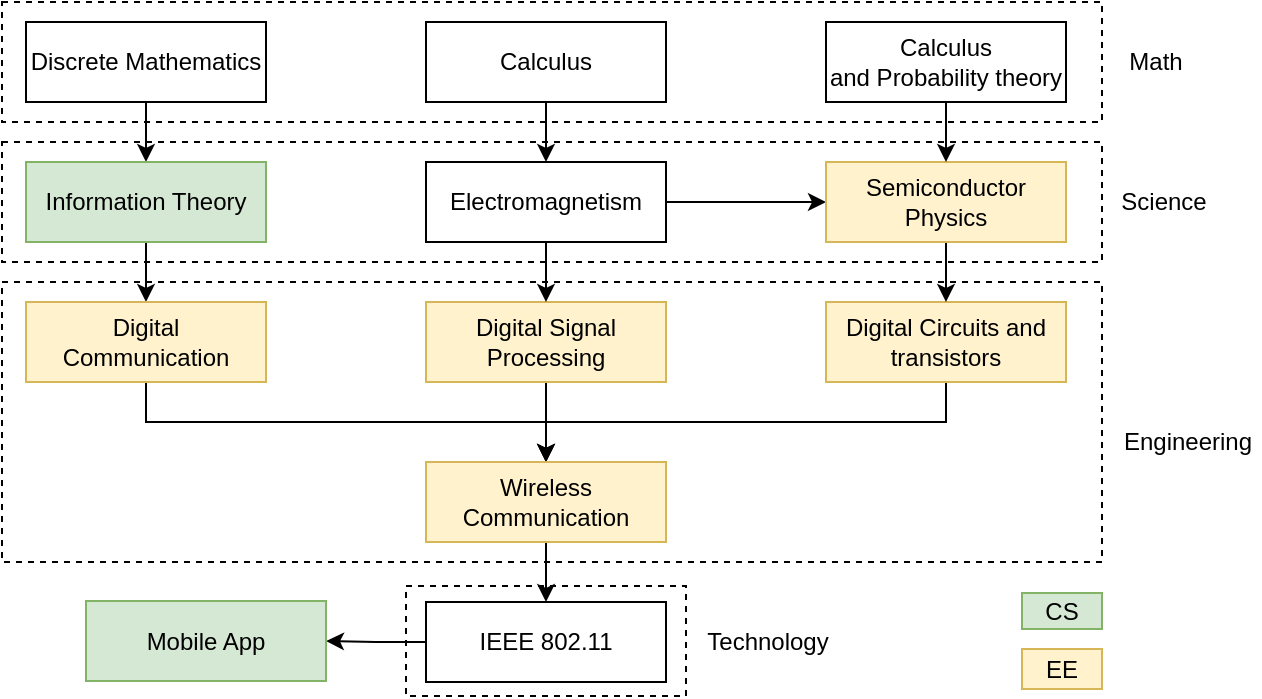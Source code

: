<mxfile version="14.6.6" type="google"><diagram id="SFVTgbAQQcGgkCMuEXsR" name="Page-1"><mxGraphModel dx="1298" dy="752" grid="1" gridSize="10" guides="1" tooltips="1" connect="1" arrows="1" fold="1" page="1" pageScale="1" pageWidth="850" pageHeight="1100" math="0" shadow="0"><root><mxCell id="0"/><mxCell id="1" parent="0"/><mxCell id="gyNKDCY86DYTFv45diUg-34" value="" style="rounded=0;whiteSpace=wrap;html=1;fillColor=none;dashed=1;" vertex="1" parent="1"><mxGeometry x="320" y="422" width="140" height="55" as="geometry"/></mxCell><mxCell id="gyNKDCY86DYTFv45diUg-31" value="" style="rounded=0;whiteSpace=wrap;html=1;fillColor=none;dashed=1;" vertex="1" parent="1"><mxGeometry x="118" y="270" width="550" height="140" as="geometry"/></mxCell><mxCell id="gyNKDCY86DYTFv45diUg-30" value="" style="rounded=0;whiteSpace=wrap;html=1;fillColor=none;dashed=1;" vertex="1" parent="1"><mxGeometry x="118" y="200" width="550" height="60" as="geometry"/></mxCell><mxCell id="gyNKDCY86DYTFv45diUg-14" style="edgeStyle=orthogonalEdgeStyle;rounded=0;orthogonalLoop=1;jettySize=auto;html=1;exitX=0.5;exitY=1;exitDx=0;exitDy=0;entryX=0.5;entryY=0;entryDx=0;entryDy=0;" edge="1" parent="1" source="gyNKDCY86DYTFv45diUg-1" target="gyNKDCY86DYTFv45diUg-2"><mxGeometry relative="1" as="geometry"/></mxCell><mxCell id="gyNKDCY86DYTFv45diUg-1" value="Discrete Mathematics" style="rounded=0;whiteSpace=wrap;html=1;" vertex="1" parent="1"><mxGeometry x="130" y="140" width="120" height="40" as="geometry"/></mxCell><mxCell id="gyNKDCY86DYTFv45diUg-15" style="edgeStyle=orthogonalEdgeStyle;rounded=0;orthogonalLoop=1;jettySize=auto;html=1;exitX=0.5;exitY=1;exitDx=0;exitDy=0;entryX=0.5;entryY=0;entryDx=0;entryDy=0;" edge="1" parent="1" source="gyNKDCY86DYTFv45diUg-2" target="gyNKDCY86DYTFv45diUg-4"><mxGeometry relative="1" as="geometry"/></mxCell><mxCell id="gyNKDCY86DYTFv45diUg-2" value="Information Theory" style="rounded=0;whiteSpace=wrap;html=1;fillColor=#d5e8d4;strokeColor=#82b366;" vertex="1" parent="1"><mxGeometry x="130" y="210" width="120" height="40" as="geometry"/></mxCell><mxCell id="gyNKDCY86DYTFv45diUg-17" value="" style="edgeStyle=orthogonalEdgeStyle;rounded=0;orthogonalLoop=1;jettySize=auto;html=1;" edge="1" parent="1" source="gyNKDCY86DYTFv45diUg-3" target="gyNKDCY86DYTFv45diUg-7"><mxGeometry relative="1" as="geometry"/></mxCell><mxCell id="gyNKDCY86DYTFv45diUg-3" value="Calculus" style="rounded=0;whiteSpace=wrap;html=1;" vertex="1" parent="1"><mxGeometry x="330" y="140" width="120" height="40" as="geometry"/></mxCell><mxCell id="gyNKDCY86DYTFv45diUg-21" style="edgeStyle=orthogonalEdgeStyle;rounded=0;orthogonalLoop=1;jettySize=auto;html=1;exitX=0.5;exitY=1;exitDx=0;exitDy=0;entryX=0.5;entryY=0;entryDx=0;entryDy=0;" edge="1" parent="1" source="gyNKDCY86DYTFv45diUg-4" target="gyNKDCY86DYTFv45diUg-9"><mxGeometry relative="1" as="geometry"/></mxCell><mxCell id="gyNKDCY86DYTFv45diUg-4" value="Digital Communication" style="rounded=0;whiteSpace=wrap;html=1;fillColor=#fff2cc;strokeColor=#d6b656;" vertex="1" parent="1"><mxGeometry x="130" y="280" width="120" height="40" as="geometry"/></mxCell><mxCell id="gyNKDCY86DYTFv45diUg-43" value="" style="edgeStyle=orthogonalEdgeStyle;rounded=0;orthogonalLoop=1;jettySize=auto;html=1;" edge="1" parent="1" source="gyNKDCY86DYTFv45diUg-5" target="gyNKDCY86DYTFv45diUg-41"><mxGeometry relative="1" as="geometry"/></mxCell><mxCell id="gyNKDCY86DYTFv45diUg-5" value="IEEE 802.11" style="rounded=0;whiteSpace=wrap;html=1;" vertex="1" parent="1"><mxGeometry x="330" y="430" width="120" height="40" as="geometry"/></mxCell><mxCell id="gyNKDCY86DYTFv45diUg-22" style="edgeStyle=orthogonalEdgeStyle;rounded=0;orthogonalLoop=1;jettySize=auto;html=1;exitX=0.5;exitY=1;exitDx=0;exitDy=0;" edge="1" parent="1" source="gyNKDCY86DYTFv45diUg-6"><mxGeometry relative="1" as="geometry"><mxPoint x="390" y="360" as="targetPoint"/></mxGeometry></mxCell><mxCell id="gyNKDCY86DYTFv45diUg-6" value="Digital Signal Processing" style="rounded=0;whiteSpace=wrap;html=1;fillColor=#fff2cc;strokeColor=#d6b656;" vertex="1" parent="1"><mxGeometry x="330" y="280" width="120" height="40" as="geometry"/></mxCell><mxCell id="gyNKDCY86DYTFv45diUg-18" value="" style="edgeStyle=orthogonalEdgeStyle;rounded=0;orthogonalLoop=1;jettySize=auto;html=1;" edge="1" parent="1" source="gyNKDCY86DYTFv45diUg-7" target="gyNKDCY86DYTFv45diUg-6"><mxGeometry relative="1" as="geometry"/></mxCell><mxCell id="gyNKDCY86DYTFv45diUg-37" value="" style="edgeStyle=orthogonalEdgeStyle;rounded=0;orthogonalLoop=1;jettySize=auto;html=1;" edge="1" parent="1" source="gyNKDCY86DYTFv45diUg-7" target="gyNKDCY86DYTFv45diUg-11"><mxGeometry relative="1" as="geometry"/></mxCell><mxCell id="gyNKDCY86DYTFv45diUg-7" value="Electromagnetism" style="rounded=0;whiteSpace=wrap;html=1;" vertex="1" parent="1"><mxGeometry x="330" y="210" width="120" height="40" as="geometry"/></mxCell><mxCell id="gyNKDCY86DYTFv45diUg-23" style="edgeStyle=orthogonalEdgeStyle;rounded=0;orthogonalLoop=1;jettySize=auto;html=1;exitX=0.5;exitY=1;exitDx=0;exitDy=0;entryX=0.5;entryY=0;entryDx=0;entryDy=0;" edge="1" parent="1" source="gyNKDCY86DYTFv45diUg-8" target="gyNKDCY86DYTFv45diUg-9"><mxGeometry relative="1" as="geometry"/></mxCell><mxCell id="gyNKDCY86DYTFv45diUg-8" value="Digital Circuits and transistors" style="rounded=0;whiteSpace=wrap;html=1;fillColor=#fff2cc;strokeColor=#d6b656;" vertex="1" parent="1"><mxGeometry x="530" y="280" width="120" height="40" as="geometry"/></mxCell><mxCell id="gyNKDCY86DYTFv45diUg-24" style="edgeStyle=orthogonalEdgeStyle;rounded=0;orthogonalLoop=1;jettySize=auto;html=1;exitX=0.5;exitY=1;exitDx=0;exitDy=0;entryX=0.5;entryY=0;entryDx=0;entryDy=0;" edge="1" parent="1" source="gyNKDCY86DYTFv45diUg-9" target="gyNKDCY86DYTFv45diUg-5"><mxGeometry relative="1" as="geometry"/></mxCell><mxCell id="gyNKDCY86DYTFv45diUg-9" value="Wireless Communication" style="rounded=0;whiteSpace=wrap;html=1;fillColor=#fff2cc;strokeColor=#d6b656;" vertex="1" parent="1"><mxGeometry x="330" y="360" width="120" height="40" as="geometry"/></mxCell><mxCell id="gyNKDCY86DYTFv45diUg-20" value="" style="edgeStyle=orthogonalEdgeStyle;rounded=0;orthogonalLoop=1;jettySize=auto;html=1;" edge="1" parent="1" source="gyNKDCY86DYTFv45diUg-11" target="gyNKDCY86DYTFv45diUg-8"><mxGeometry relative="1" as="geometry"/></mxCell><mxCell id="gyNKDCY86DYTFv45diUg-11" value="Semiconductor Physics" style="rounded=0;whiteSpace=wrap;html=1;fillColor=#fff2cc;strokeColor=#d6b656;" vertex="1" parent="1"><mxGeometry x="530" y="210" width="120" height="40" as="geometry"/></mxCell><mxCell id="gyNKDCY86DYTFv45diUg-19" value="" style="edgeStyle=orthogonalEdgeStyle;rounded=0;orthogonalLoop=1;jettySize=auto;html=1;" edge="1" parent="1" source="gyNKDCY86DYTFv45diUg-12" target="gyNKDCY86DYTFv45diUg-11"><mxGeometry relative="1" as="geometry"/></mxCell><mxCell id="gyNKDCY86DYTFv45diUg-12" value="Calculus and&amp;nbsp;Probability theory" style="rounded=0;whiteSpace=wrap;html=1;" vertex="1" parent="1"><mxGeometry x="530" y="140" width="120" height="40" as="geometry"/></mxCell><mxCell id="gyNKDCY86DYTFv45diUg-27" value="" style="rounded=0;whiteSpace=wrap;html=1;fillColor=none;dashed=1;" vertex="1" parent="1"><mxGeometry x="118" y="130" width="550" height="60" as="geometry"/></mxCell><mxCell id="gyNKDCY86DYTFv45diUg-28" value="Science" style="text;html=1;strokeColor=none;fillColor=none;align=center;verticalAlign=middle;whiteSpace=wrap;rounded=0;dashed=1;" vertex="1" parent="1"><mxGeometry x="678" y="220" width="42" height="20" as="geometry"/></mxCell><mxCell id="gyNKDCY86DYTFv45diUg-29" value="Math" style="text;html=1;strokeColor=none;fillColor=none;align=center;verticalAlign=middle;whiteSpace=wrap;rounded=0;dashed=1;" vertex="1" parent="1"><mxGeometry x="675" y="150" width="40" height="20" as="geometry"/></mxCell><mxCell id="gyNKDCY86DYTFv45diUg-32" value="Engineering" style="text;html=1;strokeColor=none;fillColor=none;align=center;verticalAlign=middle;whiteSpace=wrap;rounded=0;dashed=1;" vertex="1" parent="1"><mxGeometry x="675" y="340" width="72" height="20" as="geometry"/></mxCell><mxCell id="gyNKDCY86DYTFv45diUg-33" value="Technology" style="text;html=1;strokeColor=none;fillColor=none;align=center;verticalAlign=middle;whiteSpace=wrap;rounded=0;dashed=1;" vertex="1" parent="1"><mxGeometry x="465" y="440" width="72" height="20" as="geometry"/></mxCell><mxCell id="gyNKDCY86DYTFv45diUg-41" value="Mobile App" style="rounded=0;whiteSpace=wrap;html=1;fillColor=#d5e8d4;strokeColor=#82b366;" vertex="1" parent="1"><mxGeometry x="160" y="429.5" width="120" height="40" as="geometry"/></mxCell><mxCell id="gyNKDCY86DYTFv45diUg-44" value="CS" style="rounded=0;whiteSpace=wrap;html=1;fillColor=#d5e8d4;strokeColor=#82b366;" vertex="1" parent="1"><mxGeometry x="628" y="425.5" width="40" height="18" as="geometry"/></mxCell><mxCell id="gyNKDCY86DYTFv45diUg-46" value="EE" style="rounded=0;whiteSpace=wrap;html=1;fillColor=#fff2cc;strokeColor=#d6b656;" vertex="1" parent="1"><mxGeometry x="628" y="453.5" width="40" height="20" as="geometry"/></mxCell></root></mxGraphModel></diagram></mxfile>